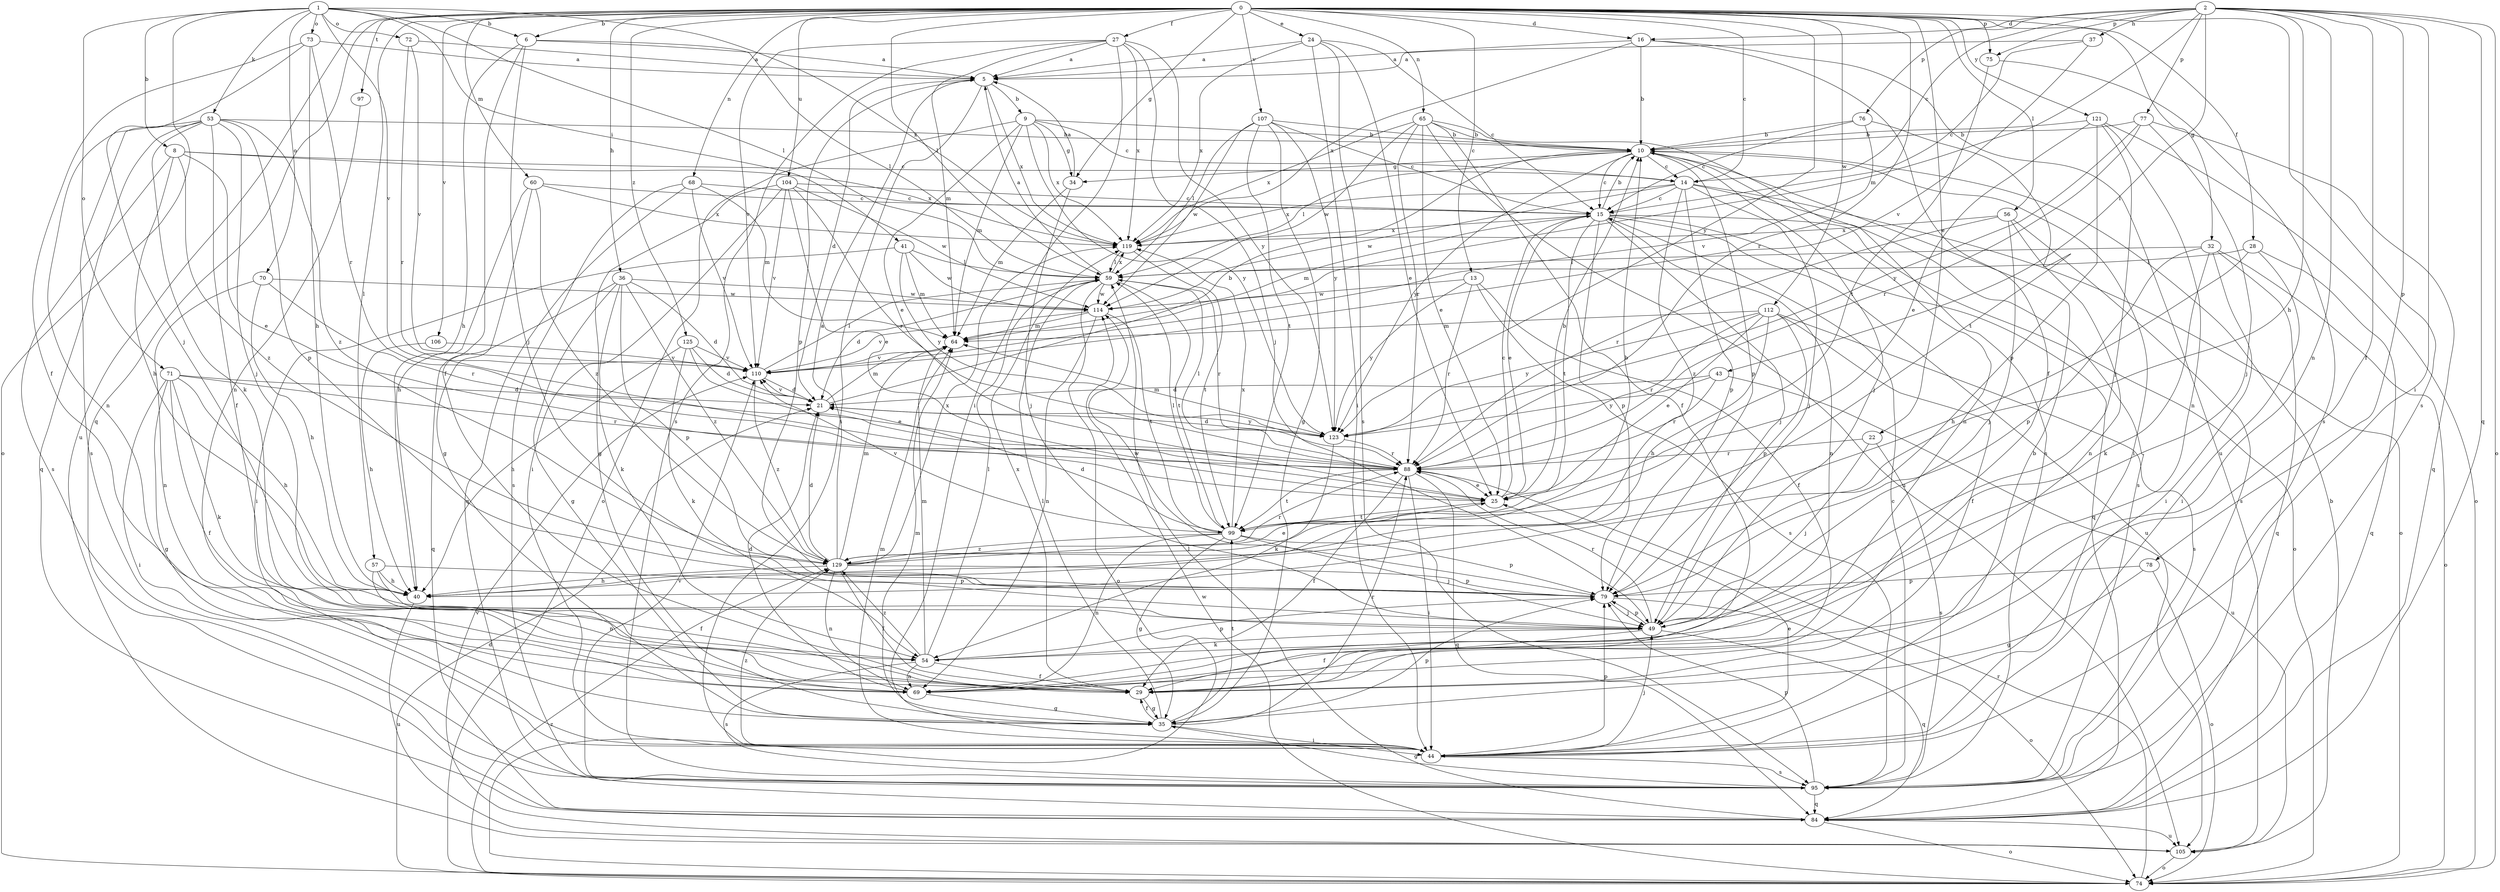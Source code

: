 strict digraph  {
0;
1;
2;
5;
6;
8;
9;
10;
13;
14;
15;
16;
21;
22;
24;
25;
27;
28;
29;
32;
34;
35;
36;
37;
40;
41;
43;
44;
49;
53;
54;
56;
57;
59;
60;
64;
65;
68;
69;
70;
71;
72;
73;
74;
75;
76;
77;
78;
79;
84;
88;
95;
97;
99;
104;
105;
106;
107;
110;
112;
114;
119;
121;
123;
125;
129;
0 -> 6  [label=b];
0 -> 13  [label=c];
0 -> 14  [label=c];
0 -> 16  [label=d];
0 -> 22  [label=e];
0 -> 24  [label=e];
0 -> 27  [label=f];
0 -> 28  [label=f];
0 -> 32  [label=g];
0 -> 34  [label=g];
0 -> 36  [label=h];
0 -> 56  [label=l];
0 -> 57  [label=l];
0 -> 59  [label=l];
0 -> 60  [label=m];
0 -> 65  [label=n];
0 -> 68  [label=n];
0 -> 75  [label=p];
0 -> 84  [label=q];
0 -> 88  [label=r];
0 -> 95  [label=s];
0 -> 97  [label=t];
0 -> 104  [label=u];
0 -> 105  [label=u];
0 -> 106  [label=v];
0 -> 107  [label=v];
0 -> 112  [label=w];
0 -> 121  [label=y];
0 -> 123  [label=y];
0 -> 125  [label=z];
1 -> 6  [label=b];
1 -> 8  [label=b];
1 -> 41  [label=i];
1 -> 53  [label=k];
1 -> 59  [label=l];
1 -> 70  [label=o];
1 -> 71  [label=o];
1 -> 72  [label=o];
1 -> 73  [label=o];
1 -> 74  [label=o];
1 -> 110  [label=v];
1 -> 119  [label=x];
2 -> 14  [label=c];
2 -> 16  [label=d];
2 -> 29  [label=f];
2 -> 37  [label=h];
2 -> 40  [label=h];
2 -> 43  [label=i];
2 -> 44  [label=i];
2 -> 64  [label=m];
2 -> 69  [label=n];
2 -> 74  [label=o];
2 -> 75  [label=p];
2 -> 76  [label=p];
2 -> 77  [label=p];
2 -> 78  [label=p];
2 -> 84  [label=q];
5 -> 9  [label=b];
5 -> 21  [label=d];
5 -> 44  [label=i];
5 -> 79  [label=p];
5 -> 119  [label=x];
6 -> 5  [label=a];
6 -> 29  [label=f];
6 -> 40  [label=h];
6 -> 49  [label=j];
6 -> 59  [label=l];
8 -> 14  [label=c];
8 -> 25  [label=e];
8 -> 40  [label=h];
8 -> 95  [label=s];
8 -> 119  [label=x];
8 -> 129  [label=z];
9 -> 10  [label=b];
9 -> 14  [label=c];
9 -> 25  [label=e];
9 -> 34  [label=g];
9 -> 64  [label=m];
9 -> 74  [label=o];
9 -> 119  [label=x];
9 -> 123  [label=y];
10 -> 14  [label=c];
10 -> 15  [label=c];
10 -> 34  [label=g];
10 -> 44  [label=i];
10 -> 49  [label=j];
10 -> 59  [label=l];
10 -> 69  [label=n];
10 -> 79  [label=p];
10 -> 123  [label=y];
13 -> 29  [label=f];
13 -> 88  [label=r];
13 -> 95  [label=s];
13 -> 114  [label=w];
13 -> 123  [label=y];
14 -> 15  [label=c];
14 -> 49  [label=j];
14 -> 74  [label=o];
14 -> 79  [label=p];
14 -> 95  [label=s];
14 -> 114  [label=w];
14 -> 119  [label=x];
14 -> 129  [label=z];
15 -> 10  [label=b];
15 -> 25  [label=e];
15 -> 49  [label=j];
15 -> 64  [label=m];
15 -> 69  [label=n];
15 -> 74  [label=o];
15 -> 79  [label=p];
15 -> 84  [label=q];
15 -> 99  [label=t];
15 -> 105  [label=u];
15 -> 119  [label=x];
16 -> 5  [label=a];
16 -> 10  [label=b];
16 -> 29  [label=f];
16 -> 105  [label=u];
16 -> 119  [label=x];
21 -> 10  [label=b];
21 -> 64  [label=m];
21 -> 110  [label=v];
21 -> 123  [label=y];
22 -> 49  [label=j];
22 -> 88  [label=r];
22 -> 95  [label=s];
24 -> 5  [label=a];
24 -> 15  [label=c];
24 -> 25  [label=e];
24 -> 44  [label=i];
24 -> 95  [label=s];
24 -> 119  [label=x];
25 -> 10  [label=b];
25 -> 15  [label=c];
25 -> 99  [label=t];
27 -> 5  [label=a];
27 -> 44  [label=i];
27 -> 49  [label=j];
27 -> 64  [label=m];
27 -> 95  [label=s];
27 -> 110  [label=v];
27 -> 119  [label=x];
27 -> 123  [label=y];
28 -> 40  [label=h];
28 -> 44  [label=i];
28 -> 59  [label=l];
28 -> 84  [label=q];
29 -> 35  [label=g];
29 -> 119  [label=x];
32 -> 44  [label=i];
32 -> 54  [label=k];
32 -> 59  [label=l];
32 -> 74  [label=o];
32 -> 79  [label=p];
32 -> 84  [label=q];
34 -> 5  [label=a];
34 -> 49  [label=j];
34 -> 64  [label=m];
35 -> 29  [label=f];
35 -> 44  [label=i];
35 -> 59  [label=l];
35 -> 64  [label=m];
35 -> 79  [label=p];
35 -> 88  [label=r];
35 -> 99  [label=t];
36 -> 21  [label=d];
36 -> 35  [label=g];
36 -> 54  [label=k];
36 -> 79  [label=p];
36 -> 84  [label=q];
36 -> 114  [label=w];
36 -> 129  [label=z];
37 -> 5  [label=a];
37 -> 15  [label=c];
37 -> 110  [label=v];
40 -> 105  [label=u];
41 -> 44  [label=i];
41 -> 59  [label=l];
41 -> 64  [label=m];
41 -> 114  [label=w];
41 -> 123  [label=y];
43 -> 21  [label=d];
43 -> 88  [label=r];
43 -> 105  [label=u];
43 -> 123  [label=y];
44 -> 10  [label=b];
44 -> 25  [label=e];
44 -> 49  [label=j];
44 -> 64  [label=m];
44 -> 79  [label=p];
44 -> 95  [label=s];
44 -> 129  [label=z];
49 -> 29  [label=f];
49 -> 54  [label=k];
49 -> 79  [label=p];
49 -> 84  [label=q];
49 -> 88  [label=r];
53 -> 10  [label=b];
53 -> 29  [label=f];
53 -> 49  [label=j];
53 -> 54  [label=k];
53 -> 69  [label=n];
53 -> 79  [label=p];
53 -> 84  [label=q];
53 -> 95  [label=s];
53 -> 129  [label=z];
54 -> 29  [label=f];
54 -> 59  [label=l];
54 -> 64  [label=m];
54 -> 69  [label=n];
54 -> 79  [label=p];
54 -> 95  [label=s];
54 -> 129  [label=z];
56 -> 49  [label=j];
56 -> 69  [label=n];
56 -> 88  [label=r];
56 -> 95  [label=s];
56 -> 119  [label=x];
57 -> 29  [label=f];
57 -> 40  [label=h];
57 -> 69  [label=n];
57 -> 79  [label=p];
59 -> 5  [label=a];
59 -> 21  [label=d];
59 -> 74  [label=o];
59 -> 88  [label=r];
59 -> 99  [label=t];
59 -> 114  [label=w];
59 -> 119  [label=x];
60 -> 15  [label=c];
60 -> 35  [label=g];
60 -> 40  [label=h];
60 -> 119  [label=x];
60 -> 129  [label=z];
64 -> 110  [label=v];
65 -> 10  [label=b];
65 -> 25  [label=e];
65 -> 29  [label=f];
65 -> 88  [label=r];
65 -> 95  [label=s];
65 -> 105  [label=u];
65 -> 114  [label=w];
65 -> 119  [label=x];
68 -> 15  [label=c];
68 -> 64  [label=m];
68 -> 84  [label=q];
68 -> 95  [label=s];
68 -> 110  [label=v];
69 -> 21  [label=d];
69 -> 35  [label=g];
70 -> 40  [label=h];
70 -> 69  [label=n];
70 -> 88  [label=r];
70 -> 114  [label=w];
71 -> 21  [label=d];
71 -> 29  [label=f];
71 -> 35  [label=g];
71 -> 40  [label=h];
71 -> 44  [label=i];
71 -> 54  [label=k];
71 -> 88  [label=r];
72 -> 5  [label=a];
72 -> 88  [label=r];
72 -> 110  [label=v];
73 -> 5  [label=a];
73 -> 29  [label=f];
73 -> 40  [label=h];
73 -> 49  [label=j];
73 -> 88  [label=r];
74 -> 21  [label=d];
74 -> 88  [label=r];
74 -> 114  [label=w];
74 -> 129  [label=z];
75 -> 95  [label=s];
75 -> 99  [label=t];
76 -> 10  [label=b];
76 -> 15  [label=c];
76 -> 99  [label=t];
76 -> 110  [label=v];
77 -> 10  [label=b];
77 -> 49  [label=j];
77 -> 84  [label=q];
77 -> 88  [label=r];
77 -> 123  [label=y];
78 -> 35  [label=g];
78 -> 74  [label=o];
78 -> 79  [label=p];
79 -> 49  [label=j];
79 -> 74  [label=o];
79 -> 114  [label=w];
84 -> 59  [label=l];
84 -> 74  [label=o];
84 -> 105  [label=u];
88 -> 25  [label=e];
88 -> 29  [label=f];
88 -> 44  [label=i];
88 -> 59  [label=l];
88 -> 84  [label=q];
88 -> 99  [label=t];
95 -> 15  [label=c];
95 -> 35  [label=g];
95 -> 79  [label=p];
95 -> 84  [label=q];
95 -> 110  [label=v];
97 -> 69  [label=n];
99 -> 21  [label=d];
99 -> 35  [label=g];
99 -> 49  [label=j];
99 -> 59  [label=l];
99 -> 69  [label=n];
99 -> 79  [label=p];
99 -> 110  [label=v];
99 -> 119  [label=x];
99 -> 129  [label=z];
104 -> 15  [label=c];
104 -> 25  [label=e];
104 -> 35  [label=g];
104 -> 44  [label=i];
104 -> 88  [label=r];
104 -> 110  [label=v];
104 -> 114  [label=w];
105 -> 10  [label=b];
105 -> 74  [label=o];
105 -> 110  [label=v];
106 -> 40  [label=h];
106 -> 110  [label=v];
107 -> 10  [label=b];
107 -> 15  [label=c];
107 -> 35  [label=g];
107 -> 59  [label=l];
107 -> 99  [label=t];
107 -> 114  [label=w];
107 -> 123  [label=y];
110 -> 21  [label=d];
110 -> 59  [label=l];
110 -> 129  [label=z];
112 -> 25  [label=e];
112 -> 29  [label=f];
112 -> 40  [label=h];
112 -> 64  [label=m];
112 -> 79  [label=p];
112 -> 88  [label=r];
112 -> 95  [label=s];
112 -> 123  [label=y];
114 -> 64  [label=m];
114 -> 69  [label=n];
114 -> 99  [label=t];
114 -> 110  [label=v];
119 -> 59  [label=l];
119 -> 99  [label=t];
121 -> 10  [label=b];
121 -> 25  [label=e];
121 -> 49  [label=j];
121 -> 69  [label=n];
121 -> 74  [label=o];
121 -> 79  [label=p];
123 -> 21  [label=d];
123 -> 54  [label=k];
123 -> 64  [label=m];
123 -> 88  [label=r];
125 -> 21  [label=d];
125 -> 25  [label=e];
125 -> 40  [label=h];
125 -> 54  [label=k];
125 -> 110  [label=v];
129 -> 5  [label=a];
129 -> 10  [label=b];
129 -> 21  [label=d];
129 -> 25  [label=e];
129 -> 29  [label=f];
129 -> 40  [label=h];
129 -> 64  [label=m];
129 -> 69  [label=n];
129 -> 79  [label=p];
129 -> 88  [label=r];
129 -> 119  [label=x];
}
